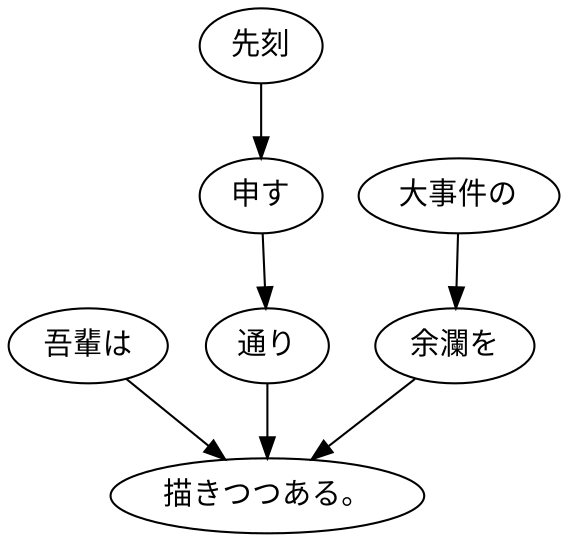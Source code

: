 digraph graph5444 {
	node0 [label="吾輩は"];
	node1 [label="先刻"];
	node2 [label="申す"];
	node3 [label="通り"];
	node4 [label="大事件の"];
	node5 [label="余瀾を"];
	node6 [label="描きつつある。"];
	node0 -> node6;
	node1 -> node2;
	node2 -> node3;
	node3 -> node6;
	node4 -> node5;
	node5 -> node6;
}
